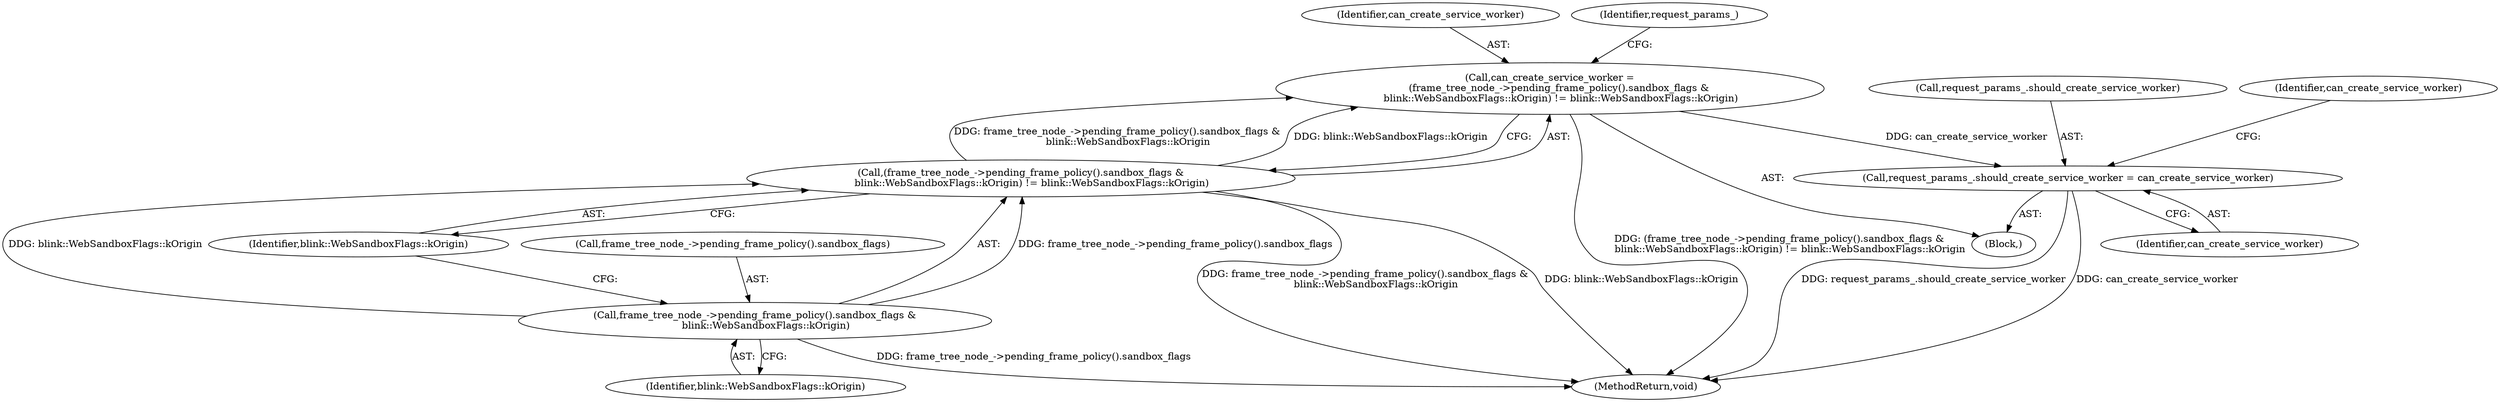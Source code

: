 digraph "0_Chrome_07fbae50670ea44e35e1d554db1bbece7fe3711f@API" {
"1000200" [label="(Call,can_create_service_worker =\n      (frame_tree_node_->pending_frame_policy().sandbox_flags &\n       blink::WebSandboxFlags::kOrigin) != blink::WebSandboxFlags::kOrigin)"];
"1000202" [label="(Call,(frame_tree_node_->pending_frame_policy().sandbox_flags &\n       blink::WebSandboxFlags::kOrigin) != blink::WebSandboxFlags::kOrigin)"];
"1000203" [label="(Call,frame_tree_node_->pending_frame_policy().sandbox_flags &\n       blink::WebSandboxFlags::kOrigin)"];
"1000209" [label="(Call,request_params_.should_create_service_worker = can_create_service_worker)"];
"1000213" [label="(Identifier,can_create_service_worker)"];
"1000107" [label="(Block,)"];
"1000208" [label="(Identifier,blink::WebSandboxFlags::kOrigin)"];
"1000210" [label="(Call,request_params_.should_create_service_worker)"];
"1000375" [label="(MethodReturn,void)"];
"1000201" [label="(Identifier,can_create_service_worker)"];
"1000209" [label="(Call,request_params_.should_create_service_worker = can_create_service_worker)"];
"1000207" [label="(Identifier,blink::WebSandboxFlags::kOrigin)"];
"1000211" [label="(Identifier,request_params_)"];
"1000200" [label="(Call,can_create_service_worker =\n      (frame_tree_node_->pending_frame_policy().sandbox_flags &\n       blink::WebSandboxFlags::kOrigin) != blink::WebSandboxFlags::kOrigin)"];
"1000202" [label="(Call,(frame_tree_node_->pending_frame_policy().sandbox_flags &\n       blink::WebSandboxFlags::kOrigin) != blink::WebSandboxFlags::kOrigin)"];
"1000203" [label="(Call,frame_tree_node_->pending_frame_policy().sandbox_flags &\n       blink::WebSandboxFlags::kOrigin)"];
"1000204" [label="(Call,frame_tree_node_->pending_frame_policy().sandbox_flags)"];
"1000215" [label="(Identifier,can_create_service_worker)"];
"1000200" -> "1000107"  [label="AST: "];
"1000200" -> "1000202"  [label="CFG: "];
"1000201" -> "1000200"  [label="AST: "];
"1000202" -> "1000200"  [label="AST: "];
"1000211" -> "1000200"  [label="CFG: "];
"1000200" -> "1000375"  [label="DDG: (frame_tree_node_->pending_frame_policy().sandbox_flags &\n       blink::WebSandboxFlags::kOrigin) != blink::WebSandboxFlags::kOrigin"];
"1000202" -> "1000200"  [label="DDG: frame_tree_node_->pending_frame_policy().sandbox_flags &\n       blink::WebSandboxFlags::kOrigin"];
"1000202" -> "1000200"  [label="DDG: blink::WebSandboxFlags::kOrigin"];
"1000200" -> "1000209"  [label="DDG: can_create_service_worker"];
"1000202" -> "1000208"  [label="CFG: "];
"1000203" -> "1000202"  [label="AST: "];
"1000208" -> "1000202"  [label="AST: "];
"1000202" -> "1000375"  [label="DDG: frame_tree_node_->pending_frame_policy().sandbox_flags &\n       blink::WebSandboxFlags::kOrigin"];
"1000202" -> "1000375"  [label="DDG: blink::WebSandboxFlags::kOrigin"];
"1000203" -> "1000202"  [label="DDG: frame_tree_node_->pending_frame_policy().sandbox_flags"];
"1000203" -> "1000202"  [label="DDG: blink::WebSandboxFlags::kOrigin"];
"1000203" -> "1000207"  [label="CFG: "];
"1000204" -> "1000203"  [label="AST: "];
"1000207" -> "1000203"  [label="AST: "];
"1000208" -> "1000203"  [label="CFG: "];
"1000203" -> "1000375"  [label="DDG: frame_tree_node_->pending_frame_policy().sandbox_flags"];
"1000209" -> "1000107"  [label="AST: "];
"1000209" -> "1000213"  [label="CFG: "];
"1000210" -> "1000209"  [label="AST: "];
"1000213" -> "1000209"  [label="AST: "];
"1000215" -> "1000209"  [label="CFG: "];
"1000209" -> "1000375"  [label="DDG: request_params_.should_create_service_worker"];
"1000209" -> "1000375"  [label="DDG: can_create_service_worker"];
}
